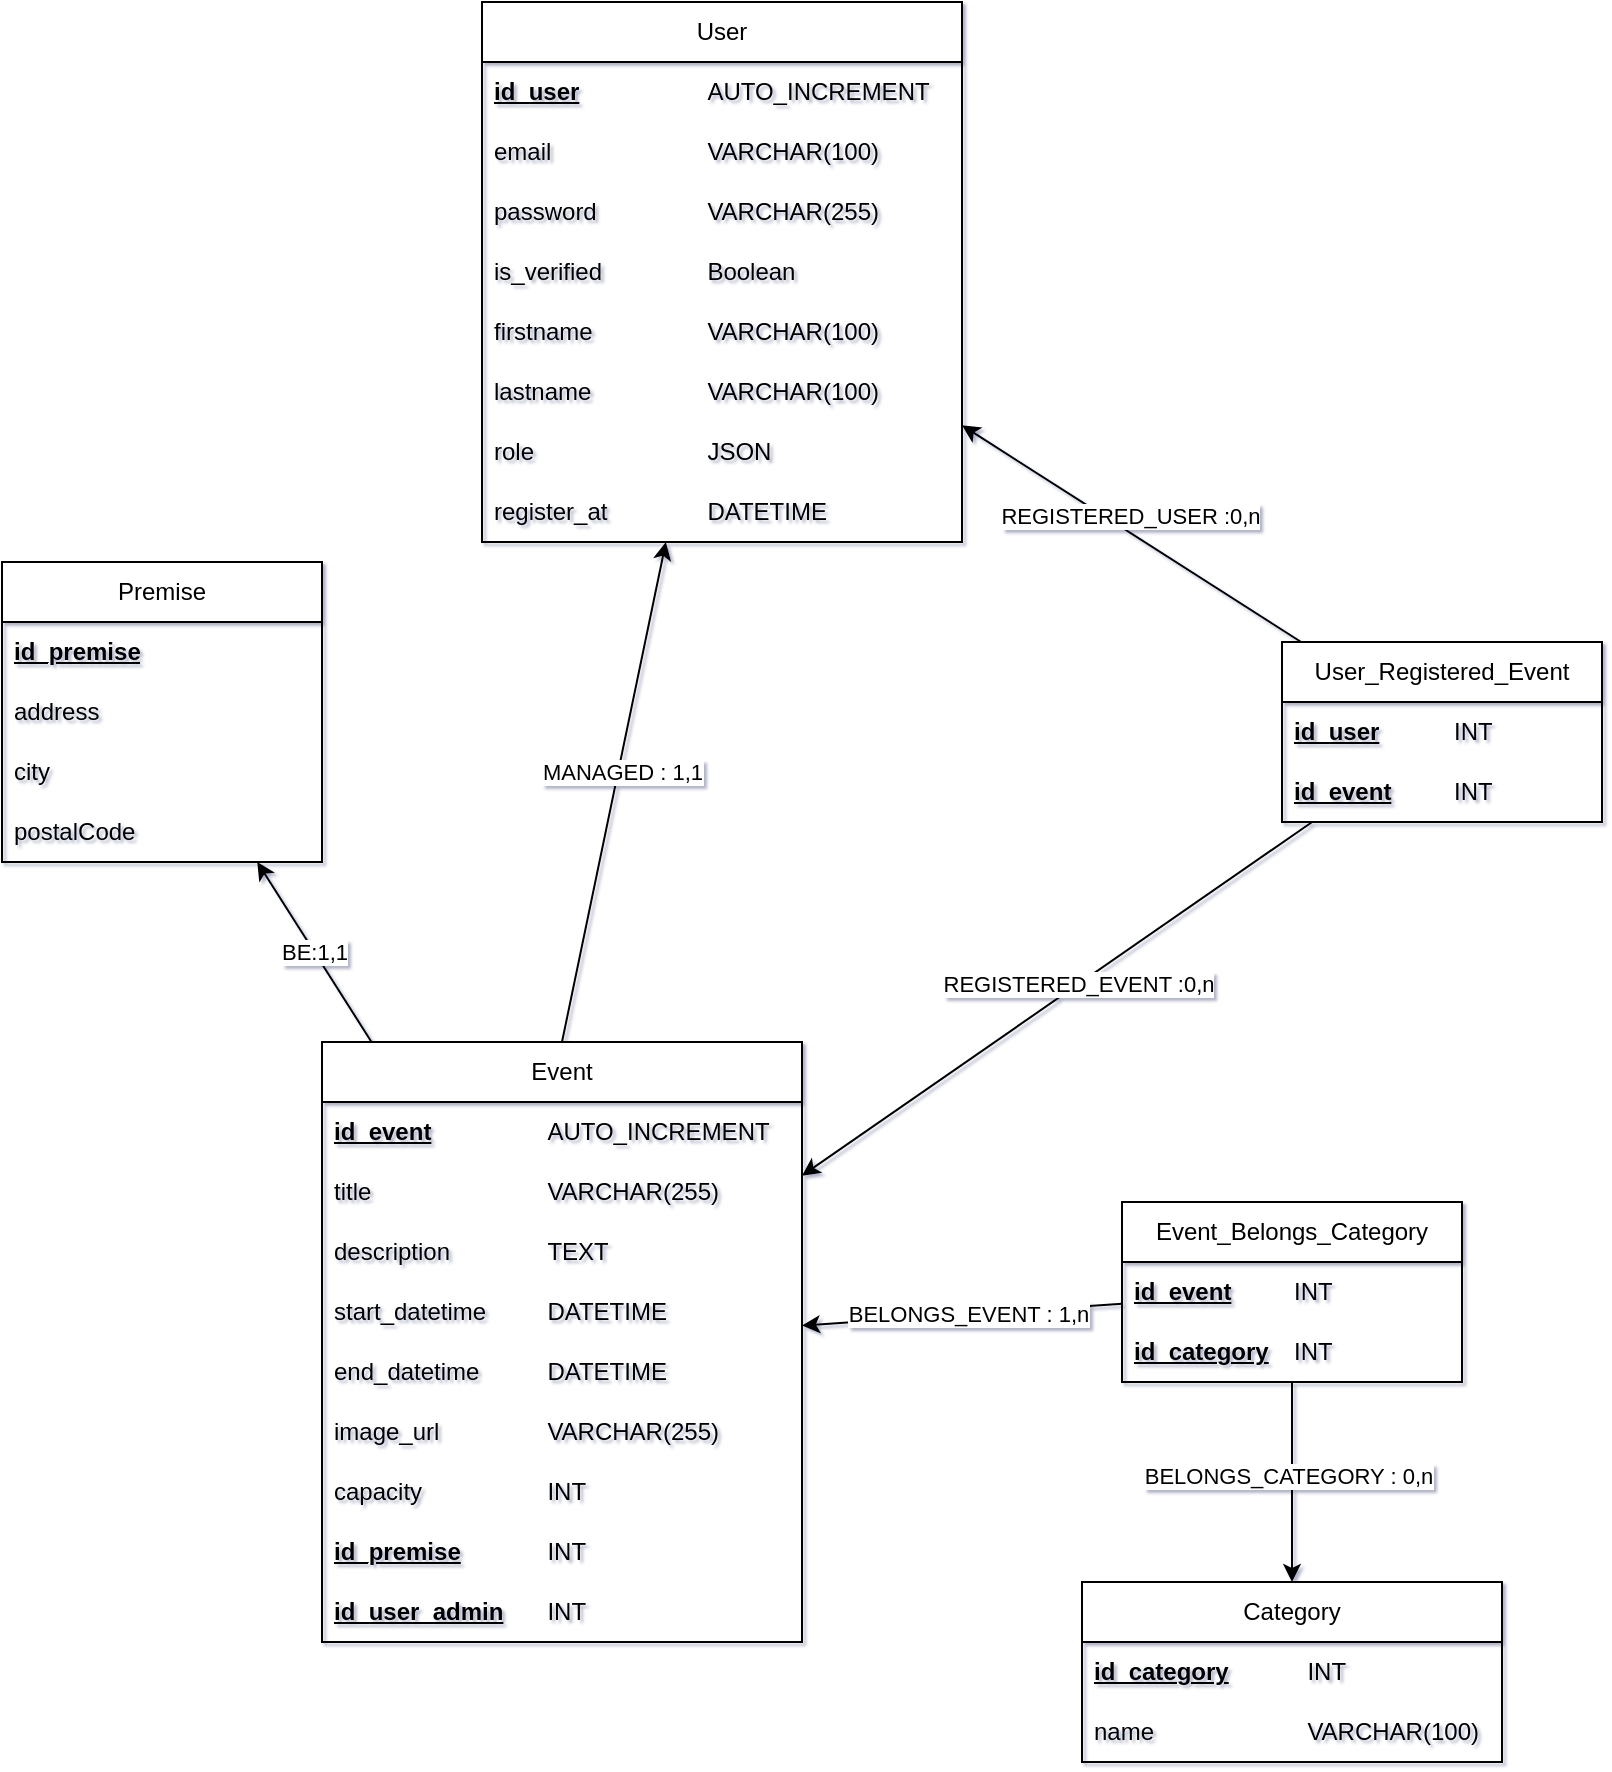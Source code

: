 <mxfile version="28.2.5">
  <diagram name="Page-1" id="pcCUvsKB4OZx4SU0iD5w">
    <mxGraphModel dx="1901" dy="1001" grid="1" gridSize="10" guides="1" tooltips="1" connect="1" arrows="1" fold="1" page="1" pageScale="1" pageWidth="827" pageHeight="1169" math="0" shadow="1">
      <root>
        <mxCell id="0" />
        <mxCell id="1" parent="0" />
        <mxCell id="gTvj8VRMpV9fEYIi67nU-35" style="rounded=0;orthogonalLoop=1;jettySize=auto;html=1;exitX=0.5;exitY=0;exitDx=0;exitDy=0;" parent="1" target="gTvj8VRMpV9fEYIi67nU-1" edge="1" source="gTvj8VRMpV9fEYIi67nU-8">
          <mxGeometry relative="1" as="geometry">
            <mxPoint x="399.5" y="490" as="sourcePoint" />
            <mxPoint x="399.5" y="290" as="targetPoint" />
          </mxGeometry>
        </mxCell>
        <mxCell id="gTvj8VRMpV9fEYIi67nU-42" value="MANAGED : 1,1" style="edgeLabel;html=1;align=center;verticalAlign=middle;resizable=0;points=[];" parent="gTvj8VRMpV9fEYIi67nU-35" vertex="1" connectable="0">
          <mxGeometry x="0.091" y="-1" relative="1" as="geometry">
            <mxPoint y="1" as="offset" />
          </mxGeometry>
        </mxCell>
        <mxCell id="gTvj8VRMpV9fEYIi67nU-1" value="User" style="swimlane;fontStyle=0;childLayout=stackLayout;horizontal=1;startSize=30;horizontalStack=0;resizeParent=1;resizeParentMax=0;resizeLast=0;collapsible=1;marginBottom=0;whiteSpace=wrap;html=1;" parent="1" vertex="1">
          <mxGeometry x="240" y="40" width="240" height="270" as="geometry" />
        </mxCell>
        <mxCell id="gTvj8VRMpV9fEYIi67nU-43" value="&lt;b style=&quot;text-decoration-line: underline;&quot;&gt;id_user&lt;/b&gt;&lt;span style=&quot;white-space: pre;&quot;&gt;&#x9;&lt;/span&gt;&lt;span style=&quot;white-space: pre;&quot;&gt;&#x9;&lt;/span&gt;&lt;span style=&quot;white-space: pre;&quot;&gt;&#x9;&lt;/span&gt;AUTO_INCREMENT" style="text;strokeColor=none;fillColor=none;align=left;verticalAlign=middle;spacingLeft=4;spacingRight=4;overflow=hidden;points=[[0,0.5],[1,0.5]];portConstraint=eastwest;rotatable=0;whiteSpace=wrap;html=1;" parent="gTvj8VRMpV9fEYIi67nU-1" vertex="1">
          <mxGeometry y="30" width="240" height="30" as="geometry" />
        </mxCell>
        <mxCell id="gTvj8VRMpV9fEYIi67nU-2" value="email&lt;span style=&quot;white-space: pre;&quot;&gt;&#x9;&lt;/span&gt;&lt;span style=&quot;white-space: pre;&quot;&gt;&#x9;&lt;/span&gt;&lt;span style=&quot;white-space: pre;&quot;&gt;&#x9;&lt;/span&gt;VARCHAR(100)" style="text;strokeColor=none;fillColor=none;align=left;verticalAlign=middle;spacingLeft=4;spacingRight=4;overflow=hidden;points=[[0,0.5],[1,0.5]];portConstraint=eastwest;rotatable=0;whiteSpace=wrap;html=1;" parent="gTvj8VRMpV9fEYIi67nU-1" vertex="1">
          <mxGeometry y="60" width="240" height="30" as="geometry" />
        </mxCell>
        <mxCell id="gTvj8VRMpV9fEYIi67nU-3" value="password&lt;span style=&quot;white-space: pre;&quot;&gt;&#x9;&lt;/span&gt;&lt;span style=&quot;white-space: pre;&quot;&gt;&#x9;&lt;/span&gt;&lt;span style=&quot;white-space: pre;&quot;&gt;&#x9;&lt;/span&gt;VARCHAR(255)" style="text;strokeColor=none;fillColor=none;align=left;verticalAlign=middle;spacingLeft=4;spacingRight=4;overflow=hidden;points=[[0,0.5],[1,0.5]];portConstraint=eastwest;rotatable=0;whiteSpace=wrap;html=1;" parent="gTvj8VRMpV9fEYIi67nU-1" vertex="1">
          <mxGeometry y="90" width="240" height="30" as="geometry" />
        </mxCell>
        <mxCell id="gTvj8VRMpV9fEYIi67nU-4" value="is_verified&lt;span style=&quot;white-space: pre;&quot;&gt;&#x9;&lt;/span&gt;&lt;span style=&quot;white-space: pre;&quot;&gt;&#x9;&lt;/span&gt;Boolean" style="text;strokeColor=none;fillColor=none;align=left;verticalAlign=middle;spacingLeft=4;spacingRight=4;overflow=hidden;points=[[0,0.5],[1,0.5]];portConstraint=eastwest;rotatable=0;whiteSpace=wrap;html=1;" parent="gTvj8VRMpV9fEYIi67nU-1" vertex="1">
          <mxGeometry y="120" width="240" height="30" as="geometry" />
        </mxCell>
        <mxCell id="gTvj8VRMpV9fEYIi67nU-7" value="firstname&lt;span style=&quot;white-space: pre;&quot;&gt;&#x9;&lt;/span&gt;&lt;span style=&quot;white-space: pre;&quot;&gt;&#x9;&lt;/span&gt;&lt;span style=&quot;white-space: pre;&quot;&gt;&#x9;&lt;/span&gt;VARCHAR(100)" style="text;strokeColor=none;fillColor=none;align=left;verticalAlign=middle;spacingLeft=4;spacingRight=4;overflow=hidden;points=[[0,0.5],[1,0.5]];portConstraint=eastwest;rotatable=0;whiteSpace=wrap;html=1;" parent="gTvj8VRMpV9fEYIi67nU-1" vertex="1">
          <mxGeometry y="150" width="240" height="30" as="geometry" />
        </mxCell>
        <mxCell id="gTvj8VRMpV9fEYIi67nU-6" value="lastname&lt;span style=&quot;white-space: pre;&quot;&gt;&#x9;&lt;/span&gt;&lt;span style=&quot;white-space: pre;&quot;&gt;&#x9;&lt;/span&gt;&lt;span style=&quot;white-space: pre;&quot;&gt;&#x9;&lt;/span&gt;VARCHAR(100)" style="text;strokeColor=none;fillColor=none;align=left;verticalAlign=middle;spacingLeft=4;spacingRight=4;overflow=hidden;points=[[0,0.5],[1,0.5]];portConstraint=eastwest;rotatable=0;whiteSpace=wrap;html=1;" parent="gTvj8VRMpV9fEYIi67nU-1" vertex="1">
          <mxGeometry y="180" width="240" height="30" as="geometry" />
        </mxCell>
        <mxCell id="gTvj8VRMpV9fEYIi67nU-5" value="role&lt;span style=&quot;white-space: pre;&quot;&gt;&#x9;&lt;/span&gt;&lt;span style=&quot;white-space: pre;&quot;&gt;&#x9;&lt;/span&gt;&lt;span style=&quot;white-space: pre;&quot;&gt;&#x9;&lt;/span&gt;&lt;span style=&quot;white-space: pre;&quot;&gt;&#x9;&lt;/span&gt;JSON" style="text;strokeColor=none;fillColor=none;align=left;verticalAlign=middle;spacingLeft=4;spacingRight=4;overflow=hidden;points=[[0,0.5],[1,0.5]];portConstraint=eastwest;rotatable=0;whiteSpace=wrap;html=1;" parent="gTvj8VRMpV9fEYIi67nU-1" vertex="1">
          <mxGeometry y="210" width="240" height="30" as="geometry" />
        </mxCell>
        <mxCell id="vGl_91Q28PvtxZNs99pK-1" value="register_at&lt;span style=&quot;white-space: pre;&quot;&gt;&#x9;&lt;/span&gt;&lt;span style=&quot;white-space: pre;&quot;&gt;&#x9;&lt;/span&gt;DATETIME" style="text;strokeColor=none;fillColor=none;align=left;verticalAlign=middle;spacingLeft=4;spacingRight=4;overflow=hidden;points=[[0,0.5],[1,0.5]];portConstraint=eastwest;rotatable=0;whiteSpace=wrap;html=1;" parent="gTvj8VRMpV9fEYIi67nU-1" vertex="1">
          <mxGeometry y="240" width="240" height="30" as="geometry" />
        </mxCell>
        <mxCell id="gTvj8VRMpV9fEYIi67nU-27" style="rounded=0;orthogonalLoop=1;jettySize=auto;html=1;" parent="1" source="gTvj8VRMpV9fEYIi67nU-22" target="gTvj8VRMpV9fEYIi67nU-8" edge="1">
          <mxGeometry relative="1" as="geometry" />
        </mxCell>
        <mxCell id="gTvj8VRMpV9fEYIi67nU-32" value="BELONGS_EVENT : 1,n" style="edgeLabel;html=1;align=center;verticalAlign=middle;resizable=0;points=[];" parent="gTvj8VRMpV9fEYIi67nU-27" vertex="1" connectable="0">
          <mxGeometry x="0.133" y="-1" relative="1" as="geometry">
            <mxPoint x="14" as="offset" />
          </mxGeometry>
        </mxCell>
        <mxCell id="gTvj8VRMpV9fEYIi67nU-40" style="rounded=0;orthogonalLoop=1;jettySize=auto;html=1;" parent="1" source="gTvj8VRMpV9fEYIi67nU-36" target="gTvj8VRMpV9fEYIi67nU-8" edge="1">
          <mxGeometry relative="1" as="geometry" />
        </mxCell>
        <mxCell id="gTvj8VRMpV9fEYIi67nU-46" value="REGISTERED_EVENT :0,n" style="edgeLabel;html=1;align=center;verticalAlign=middle;resizable=0;points=[];" parent="gTvj8VRMpV9fEYIi67nU-40" vertex="1" connectable="0">
          <mxGeometry x="-0.078" relative="1" as="geometry">
            <mxPoint y="-1" as="offset" />
          </mxGeometry>
        </mxCell>
        <mxCell id="gTvj8VRMpV9fEYIi67nU-8" value="Event" style="swimlane;fontStyle=0;childLayout=stackLayout;horizontal=1;startSize=30;horizontalStack=0;resizeParent=1;resizeParentMax=0;resizeLast=0;collapsible=1;marginBottom=0;whiteSpace=wrap;html=1;" parent="1" vertex="1">
          <mxGeometry x="160" y="560" width="240" height="300" as="geometry" />
        </mxCell>
        <mxCell id="gTvj8VRMpV9fEYIi67nU-49" value="&lt;b style=&quot;text-decoration-line: underline;&quot;&gt;id_event&lt;/b&gt;&lt;span style=&quot;text-decoration-line: underline; font-weight: bold; white-space: pre;&quot;&gt;&#x9;&lt;/span&gt;&lt;span style=&quot;text-decoration-line: underline; font-weight: bold; white-space: pre;&quot;&gt;&#x9;&lt;/span&gt;&lt;span style=&quot;text-decoration-line: underline; font-weight: bold; white-space: pre;&quot;&gt;&#x9;&lt;/span&gt;AUTO_INCREMENT" style="text;strokeColor=none;fillColor=none;align=left;verticalAlign=middle;spacingLeft=4;spacingRight=4;overflow=hidden;points=[[0,0.5],[1,0.5]];portConstraint=eastwest;rotatable=0;whiteSpace=wrap;html=1;" parent="gTvj8VRMpV9fEYIi67nU-8" vertex="1">
          <mxGeometry y="30" width="240" height="30" as="geometry" />
        </mxCell>
        <mxCell id="gTvj8VRMpV9fEYIi67nU-10" value="title&lt;span style=&quot;white-space: pre;&quot;&gt;&#x9;&lt;/span&gt;&lt;span style=&quot;white-space: pre;&quot;&gt;&#x9;&lt;/span&gt;&lt;span style=&quot;white-space: pre;&quot;&gt;&#x9;&lt;/span&gt;&lt;span style=&quot;white-space: pre;&quot;&gt;&#x9;&lt;/span&gt;VARCHAR(255)" style="text;strokeColor=none;fillColor=none;align=left;verticalAlign=middle;spacingLeft=4;spacingRight=4;overflow=hidden;points=[[0,0.5],[1,0.5]];portConstraint=eastwest;rotatable=0;whiteSpace=wrap;html=1;" parent="gTvj8VRMpV9fEYIi67nU-8" vertex="1">
          <mxGeometry y="60" width="240" height="30" as="geometry" />
        </mxCell>
        <mxCell id="gTvj8VRMpV9fEYIi67nU-11" value="description&lt;span style=&quot;white-space: pre;&quot;&gt;&#x9;&lt;/span&gt;&lt;span style=&quot;white-space: pre;&quot;&gt;&#x9;&lt;/span&gt;TEXT" style="text;strokeColor=none;fillColor=none;align=left;verticalAlign=middle;spacingLeft=4;spacingRight=4;overflow=hidden;points=[[0,0.5],[1,0.5]];portConstraint=eastwest;rotatable=0;whiteSpace=wrap;html=1;" parent="gTvj8VRMpV9fEYIi67nU-8" vertex="1">
          <mxGeometry y="90" width="240" height="30" as="geometry" />
        </mxCell>
        <mxCell id="gTvj8VRMpV9fEYIi67nU-12" value="start_datetime&lt;span style=&quot;white-space: pre;&quot;&gt;&#x9;&lt;/span&gt;&lt;span style=&quot;white-space: pre;&quot;&gt;&#x9;&lt;/span&gt;DATETIME" style="text;strokeColor=none;fillColor=none;align=left;verticalAlign=middle;spacingLeft=4;spacingRight=4;overflow=hidden;points=[[0,0.5],[1,0.5]];portConstraint=eastwest;rotatable=0;whiteSpace=wrap;html=1;" parent="gTvj8VRMpV9fEYIi67nU-8" vertex="1">
          <mxGeometry y="120" width="240" height="30" as="geometry" />
        </mxCell>
        <mxCell id="gTvj8VRMpV9fEYIi67nU-13" value="end_datetime&lt;span style=&quot;white-space: pre;&quot;&gt;&#x9;&lt;/span&gt;&lt;span style=&quot;white-space: pre;&quot;&gt;&#x9;&lt;/span&gt;DATETIME" style="text;strokeColor=none;fillColor=none;align=left;verticalAlign=middle;spacingLeft=4;spacingRight=4;overflow=hidden;points=[[0,0.5],[1,0.5]];portConstraint=eastwest;rotatable=0;whiteSpace=wrap;html=1;" parent="gTvj8VRMpV9fEYIi67nU-8" vertex="1">
          <mxGeometry y="150" width="240" height="30" as="geometry" />
        </mxCell>
        <mxCell id="vGl_91Q28PvtxZNs99pK-2" value="image_url&lt;span style=&quot;white-space: pre;&quot;&gt;&#x9;&lt;/span&gt;&lt;span style=&quot;white-space: pre;&quot;&gt;&#x9;&lt;/span&gt;VARCHAR(255)" style="text;strokeColor=none;fillColor=none;align=left;verticalAlign=middle;spacingLeft=4;spacingRight=4;overflow=hidden;points=[[0,0.5],[1,0.5]];portConstraint=eastwest;rotatable=0;whiteSpace=wrap;html=1;" parent="gTvj8VRMpV9fEYIi67nU-8" vertex="1">
          <mxGeometry y="180" width="240" height="30" as="geometry" />
        </mxCell>
        <mxCell id="PVe_Pr9IqyQ4WAxC2mSs-15" value="capacity&lt;span style=&quot;white-space: pre;&quot;&gt;&#x9;&lt;/span&gt;&lt;span style=&quot;white-space: pre;&quot;&gt;&#x9;&lt;/span&gt;&lt;span style=&quot;white-space: pre;&quot;&gt;&#x9;&lt;/span&gt;INT" style="text;strokeColor=none;fillColor=none;align=left;verticalAlign=middle;spacingLeft=4;spacingRight=4;overflow=hidden;points=[[0,0.5],[1,0.5]];portConstraint=eastwest;rotatable=0;whiteSpace=wrap;html=1;" vertex="1" parent="gTvj8VRMpV9fEYIi67nU-8">
          <mxGeometry y="210" width="240" height="30" as="geometry" />
        </mxCell>
        <mxCell id="gTvj8VRMpV9fEYIi67nU-29" value="&lt;u&gt;&lt;b&gt;id_premise&lt;/b&gt;&lt;/u&gt;&lt;span style=&quot;white-space: pre;&quot;&gt;&#x9;&lt;/span&gt;&lt;span style=&quot;white-space: pre;&quot;&gt;&#x9;&lt;/span&gt;INT" style="text;strokeColor=none;fillColor=none;align=left;verticalAlign=middle;spacingLeft=4;spacingRight=4;overflow=hidden;points=[[0,0.5],[1,0.5]];portConstraint=eastwest;rotatable=0;whiteSpace=wrap;html=1;" parent="gTvj8VRMpV9fEYIi67nU-8" vertex="1">
          <mxGeometry y="240" width="240" height="30" as="geometry" />
        </mxCell>
        <mxCell id="gTvj8VRMpV9fEYIi67nU-34" value="&lt;u&gt;&lt;b&gt;id_user_admin&lt;/b&gt;&lt;/u&gt;&lt;span style=&quot;white-space: pre;&quot;&gt;&#x9;&lt;/span&gt;INT" style="text;strokeColor=none;fillColor=none;align=left;verticalAlign=middle;spacingLeft=4;spacingRight=4;overflow=hidden;points=[[0,0.5],[1,0.5]];portConstraint=eastwest;rotatable=0;whiteSpace=wrap;html=1;" parent="gTvj8VRMpV9fEYIi67nU-8" vertex="1">
          <mxGeometry y="270" width="240" height="30" as="geometry" />
        </mxCell>
        <mxCell id="gTvj8VRMpV9fEYIi67nU-28" style="rounded=0;orthogonalLoop=1;jettySize=auto;html=1;" parent="1" source="gTvj8VRMpV9fEYIi67nU-8" target="gTvj8VRMpV9fEYIi67nU-14" edge="1">
          <mxGeometry relative="1" as="geometry" />
        </mxCell>
        <mxCell id="gTvj8VRMpV9fEYIi67nU-31" value="BE:1,1" style="edgeLabel;html=1;align=center;verticalAlign=middle;resizable=0;points=[];" parent="gTvj8VRMpV9fEYIi67nU-28" vertex="1" connectable="0">
          <mxGeometry x="-0.017" y="-2" relative="1" as="geometry">
            <mxPoint x="-3" as="offset" />
          </mxGeometry>
        </mxCell>
        <mxCell id="gTvj8VRMpV9fEYIi67nU-14" value="Premise" style="swimlane;fontStyle=0;childLayout=stackLayout;horizontal=1;startSize=30;horizontalStack=0;resizeParent=1;resizeParentMax=0;resizeLast=0;collapsible=1;marginBottom=0;whiteSpace=wrap;html=1;" parent="1" vertex="1">
          <mxGeometry y="320" width="160" height="150" as="geometry" />
        </mxCell>
        <mxCell id="gTvj8VRMpV9fEYIi67nU-15" value="&lt;b&gt;&lt;u&gt;id_premise&lt;/u&gt;&lt;/b&gt;" style="text;strokeColor=none;fillColor=none;align=left;verticalAlign=middle;spacingLeft=4;spacingRight=4;overflow=hidden;points=[[0,0.5],[1,0.5]];portConstraint=eastwest;rotatable=0;whiteSpace=wrap;html=1;" parent="gTvj8VRMpV9fEYIi67nU-14" vertex="1">
          <mxGeometry y="30" width="160" height="30" as="geometry" />
        </mxCell>
        <mxCell id="gTvj8VRMpV9fEYIi67nU-16" value="address" style="text;strokeColor=none;fillColor=none;align=left;verticalAlign=middle;spacingLeft=4;spacingRight=4;overflow=hidden;points=[[0,0.5],[1,0.5]];portConstraint=eastwest;rotatable=0;whiteSpace=wrap;html=1;" parent="gTvj8VRMpV9fEYIi67nU-14" vertex="1">
          <mxGeometry y="60" width="160" height="30" as="geometry" />
        </mxCell>
        <mxCell id="gTvj8VRMpV9fEYIi67nU-17" value="city" style="text;strokeColor=none;fillColor=none;align=left;verticalAlign=middle;spacingLeft=4;spacingRight=4;overflow=hidden;points=[[0,0.5],[1,0.5]];portConstraint=eastwest;rotatable=0;whiteSpace=wrap;html=1;" parent="gTvj8VRMpV9fEYIi67nU-14" vertex="1">
          <mxGeometry y="90" width="160" height="30" as="geometry" />
        </mxCell>
        <mxCell id="gTvj8VRMpV9fEYIi67nU-18" value="postalCode" style="text;strokeColor=none;fillColor=none;align=left;verticalAlign=middle;spacingLeft=4;spacingRight=4;overflow=hidden;points=[[0,0.5],[1,0.5]];portConstraint=eastwest;rotatable=0;whiteSpace=wrap;html=1;" parent="gTvj8VRMpV9fEYIi67nU-14" vertex="1">
          <mxGeometry y="120" width="160" height="30" as="geometry" />
        </mxCell>
        <mxCell id="gTvj8VRMpV9fEYIi67nU-26" style="rounded=0;orthogonalLoop=1;jettySize=auto;html=1;" parent="1" source="gTvj8VRMpV9fEYIi67nU-22" target="gTvj8VRMpV9fEYIi67nU-19" edge="1">
          <mxGeometry relative="1" as="geometry" />
        </mxCell>
        <mxCell id="gTvj8VRMpV9fEYIi67nU-33" value="BELONGS_CATEGORY : 0,n" style="edgeLabel;html=1;align=center;verticalAlign=middle;resizable=0;points=[];" parent="gTvj8VRMpV9fEYIi67nU-26" vertex="1" connectable="0">
          <mxGeometry x="-0.067" y="-1" relative="1" as="geometry">
            <mxPoint x="-1" as="offset" />
          </mxGeometry>
        </mxCell>
        <mxCell id="gTvj8VRMpV9fEYIi67nU-19" value="Category" style="swimlane;fontStyle=0;childLayout=stackLayout;horizontal=1;startSize=30;horizontalStack=0;resizeParent=1;resizeParentMax=0;resizeLast=0;collapsible=1;marginBottom=0;whiteSpace=wrap;html=1;" parent="1" vertex="1">
          <mxGeometry x="540" y="830" width="210" height="90" as="geometry" />
        </mxCell>
        <mxCell id="gTvj8VRMpV9fEYIi67nU-20" value="&lt;b style=&quot;text-decoration-line: underline;&quot;&gt;id_category&lt;/b&gt;&lt;span style=&quot;white-space: pre;&quot;&gt;&#x9;&lt;/span&gt;&lt;span style=&quot;white-space: pre;&quot;&gt;&#x9;&lt;/span&gt;INT" style="text;strokeColor=none;fillColor=none;align=left;verticalAlign=middle;spacingLeft=4;spacingRight=4;overflow=hidden;points=[[0,0.5],[1,0.5]];portConstraint=eastwest;rotatable=0;whiteSpace=wrap;html=1;" parent="gTvj8VRMpV9fEYIi67nU-19" vertex="1">
          <mxGeometry y="30" width="210" height="30" as="geometry" />
        </mxCell>
        <mxCell id="gTvj8VRMpV9fEYIi67nU-21" value="name&lt;span style=&quot;white-space: pre;&quot;&gt;&#x9;&lt;/span&gt;&lt;span style=&quot;white-space: pre;&quot;&gt;&#x9;&lt;/span&gt;&lt;span style=&quot;white-space: pre;&quot;&gt;&#x9;&lt;/span&gt;VARCHAR(100)" style="text;strokeColor=none;fillColor=none;align=left;verticalAlign=middle;spacingLeft=4;spacingRight=4;overflow=hidden;points=[[0,0.5],[1,0.5]];portConstraint=eastwest;rotatable=0;whiteSpace=wrap;html=1;" parent="gTvj8VRMpV9fEYIi67nU-19" vertex="1">
          <mxGeometry y="60" width="210" height="30" as="geometry" />
        </mxCell>
        <mxCell id="gTvj8VRMpV9fEYIi67nU-22" value="&lt;span data-end=&quot;4198&quot; data-start=&quot;4172&quot;&gt;Event_Belongs_Category&lt;/span&gt;" style="swimlane;fontStyle=0;childLayout=stackLayout;horizontal=1;startSize=30;horizontalStack=0;resizeParent=1;resizeParentMax=0;resizeLast=0;collapsible=1;marginBottom=0;whiteSpace=wrap;html=1;" parent="1" vertex="1">
          <mxGeometry x="560" y="640" width="170" height="90" as="geometry" />
        </mxCell>
        <mxCell id="gTvj8VRMpV9fEYIi67nU-25" value="&lt;b&gt;&lt;u&gt;id_event&lt;/u&gt;&lt;/b&gt;&lt;span style=&quot;white-space: pre;&quot;&gt;&#x9;&lt;/span&gt;&lt;span style=&quot;white-space: pre;&quot;&gt;&#x9;&lt;/span&gt;INT" style="text;strokeColor=none;fillColor=none;align=left;verticalAlign=middle;spacingLeft=4;spacingRight=4;overflow=hidden;points=[[0,0.5],[1,0.5]];portConstraint=eastwest;rotatable=0;whiteSpace=wrap;html=1;" parent="gTvj8VRMpV9fEYIi67nU-22" vertex="1">
          <mxGeometry y="30" width="170" height="30" as="geometry" />
        </mxCell>
        <mxCell id="gTvj8VRMpV9fEYIi67nU-24" value="&lt;b&gt;&lt;u&gt;id_category&lt;/u&gt;&lt;/b&gt;&lt;span style=&quot;white-space: pre;&quot;&gt;&#x9;&lt;/span&gt;INT" style="text;strokeColor=none;fillColor=none;align=left;verticalAlign=middle;spacingLeft=4;spacingRight=4;overflow=hidden;points=[[0,0.5],[1,0.5]];portConstraint=eastwest;rotatable=0;whiteSpace=wrap;html=1;" parent="gTvj8VRMpV9fEYIi67nU-22" vertex="1">
          <mxGeometry y="60" width="170" height="30" as="geometry" />
        </mxCell>
        <mxCell id="gTvj8VRMpV9fEYIi67nU-41" style="rounded=0;orthogonalLoop=1;jettySize=auto;html=1;" parent="1" source="gTvj8VRMpV9fEYIi67nU-36" target="gTvj8VRMpV9fEYIi67nU-1" edge="1">
          <mxGeometry relative="1" as="geometry" />
        </mxCell>
        <mxCell id="gTvj8VRMpV9fEYIi67nU-45" value="REGISTERED_USER :0,n" style="edgeLabel;html=1;align=center;verticalAlign=middle;resizable=0;points=[];" parent="gTvj8VRMpV9fEYIi67nU-41" vertex="1" connectable="0">
          <mxGeometry x="0.206" y="-1" relative="1" as="geometry">
            <mxPoint x="16" y="3" as="offset" />
          </mxGeometry>
        </mxCell>
        <mxCell id="gTvj8VRMpV9fEYIi67nU-36" value="&lt;span data-end=&quot;3668&quot; data-start=&quot;3643&quot;&gt;User_Registered_Event&lt;/span&gt;" style="swimlane;fontStyle=0;childLayout=stackLayout;horizontal=1;startSize=30;horizontalStack=0;resizeParent=1;resizeParentMax=0;resizeLast=0;collapsible=1;marginBottom=0;whiteSpace=wrap;html=1;" parent="1" vertex="1">
          <mxGeometry x="640" y="360" width="160" height="90" as="geometry" />
        </mxCell>
        <mxCell id="gTvj8VRMpV9fEYIi67nU-38" value="&lt;b&gt;&lt;u&gt;id_user&lt;/u&gt;&lt;/b&gt;&lt;span style=&quot;white-space: pre;&quot;&gt;&#x9;&lt;/span&gt;&lt;span style=&quot;white-space: pre;&quot;&gt;&#x9;&lt;/span&gt;INT" style="text;strokeColor=none;fillColor=none;align=left;verticalAlign=middle;spacingLeft=4;spacingRight=4;overflow=hidden;points=[[0,0.5],[1,0.5]];portConstraint=eastwest;rotatable=0;whiteSpace=wrap;html=1;" parent="gTvj8VRMpV9fEYIi67nU-36" vertex="1">
          <mxGeometry y="30" width="160" height="30" as="geometry" />
        </mxCell>
        <mxCell id="gTvj8VRMpV9fEYIi67nU-39" value="&lt;b&gt;&lt;u&gt;id_event&lt;/u&gt;&lt;/b&gt;&lt;span style=&quot;white-space: pre;&quot;&gt;&#x9;&lt;/span&gt;&lt;span style=&quot;white-space: pre;&quot;&gt;&#x9;&lt;/span&gt;INT" style="text;strokeColor=none;fillColor=none;align=left;verticalAlign=middle;spacingLeft=4;spacingRight=4;overflow=hidden;points=[[0,0.5],[1,0.5]];portConstraint=eastwest;rotatable=0;whiteSpace=wrap;html=1;" parent="gTvj8VRMpV9fEYIi67nU-36" vertex="1">
          <mxGeometry y="60" width="160" height="30" as="geometry" />
        </mxCell>
      </root>
    </mxGraphModel>
  </diagram>
</mxfile>
